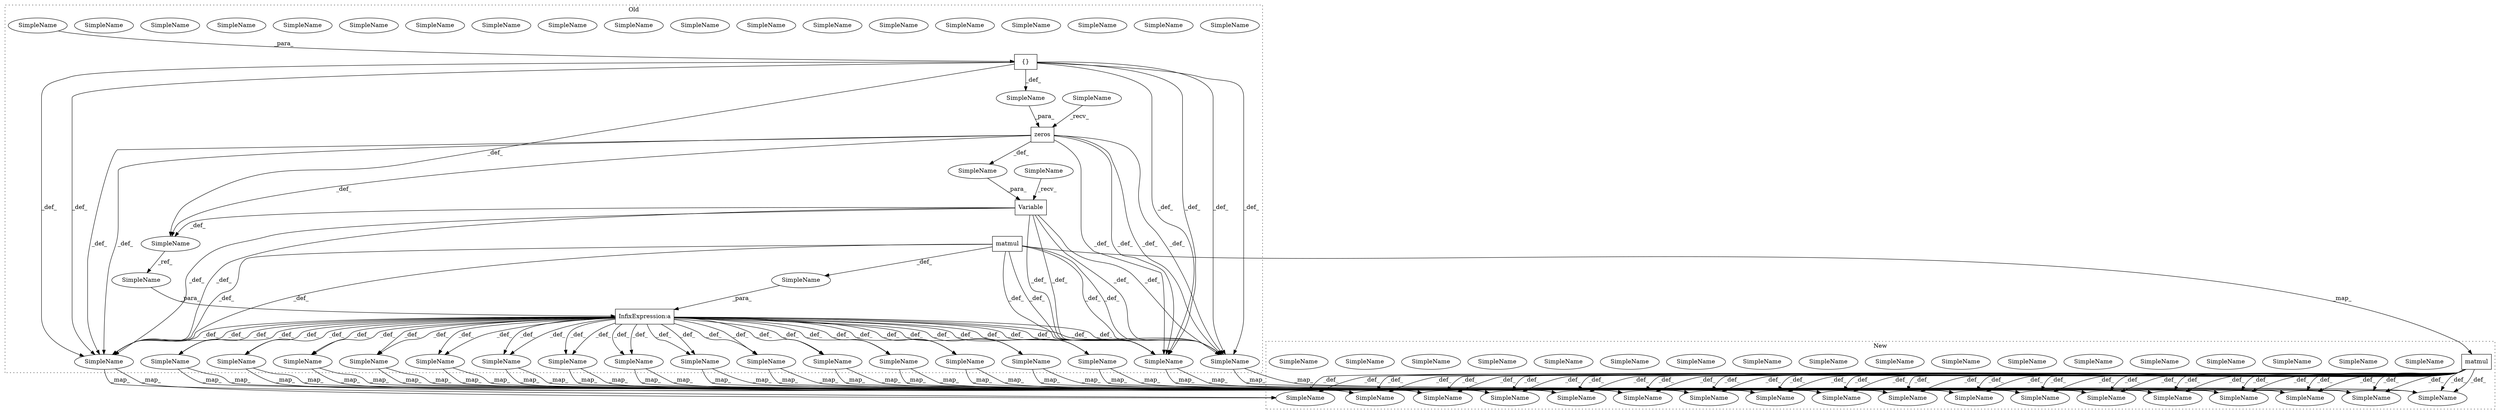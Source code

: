 digraph G {
subgraph cluster0 {
1 [label="matmul" a="32" s="3525,3543" l="7,1" shape="box"];
3 [label="SimpleName" a="42" s="3913" l="5" shape="ellipse"];
6 [label="SimpleName" a="42" s="3913" l="5" shape="ellipse"];
7 [label="SimpleName" a="42" s="3701" l="10" shape="ellipse"];
10 [label="SimpleName" a="42" s="3701" l="10" shape="ellipse"];
11 [label="SimpleName" a="42" s="5221" l="3" shape="ellipse"];
14 [label="SimpleName" a="42" s="5221" l="3" shape="ellipse"];
15 [label="SimpleName" a="42" s="3511" l="1" shape="ellipse"];
18 [label="SimpleName" a="42" s="3511" l="1" shape="ellipse"];
19 [label="SimpleName" a="42" s="3935" l="1" shape="ellipse"];
22 [label="SimpleName" a="42" s="3935" l="1" shape="ellipse"];
23 [label="SimpleName" a="42" s="4040" l="7" shape="ellipse"];
26 [label="SimpleName" a="42" s="4040" l="7" shape="ellipse"];
27 [label="SimpleName" a="42" s="3817" l="1" shape="ellipse"];
30 [label="SimpleName" a="42" s="3817" l="1" shape="ellipse"];
31 [label="SimpleName" a="42" s="4852" l="3" shape="ellipse"];
34 [label="SimpleName" a="42" s="4852" l="3" shape="ellipse"];
35 [label="SimpleName" a="42" s="3608" l="8" shape="ellipse"];
38 [label="SimpleName" a="42" s="3608" l="8" shape="ellipse"];
39 [label="SimpleName" a="42" s="4306" l="7" shape="ellipse"];
42 [label="SimpleName" a="42" s="4306" l="7" shape="ellipse"];
43 [label="SimpleName" a="42" s="4230" l="9" shape="ellipse"];
46 [label="SimpleName" a="42" s="4230" l="9" shape="ellipse"];
47 [label="SimpleName" a="42" s="3652" l="8" shape="ellipse"];
50 [label="SimpleName" a="42" s="3652" l="8" shape="ellipse"];
51 [label="SimpleName" a="42" s="4137" l="4" shape="ellipse"];
54 [label="SimpleName" a="42" s="4137" l="4" shape="ellipse"];
55 [label="SimpleName" a="42" s="3868" l="5" shape="ellipse"];
58 [label="SimpleName" a="42" s="3868" l="5" shape="ellipse"];
59 [label="SimpleName" a="42" s="3999" l="2" shape="ellipse"];
62 [label="SimpleName" a="42" s="3999" l="2" shape="ellipse"];
63 [label="{}" a="4" s="2529,2539" l="1,1" shape="box"];
64 [label="Variable" a="32" s="2494,2541" l="9,1" shape="box"];
65 [label="SimpleName" a="42" s="" l="" shape="ellipse"];
66 [label="zeros" a="32" s="2514,2540" l="6,1" shape="box"];
67 [label="SimpleName" a="42" s="" l="" shape="ellipse"];
68 [label="SimpleName" a="42" s="" l="" shape="ellipse"];
69 [label="InfixExpression:a" a="27" s="3544" l="3" shape="box"];
70 [label="SimpleName" a="42" s="2479" l="3" shape="ellipse"];
71 [label="SimpleName" a="42" s="3748" l="1" shape="ellipse"];
74 [label="SimpleName" a="42" s="3748" l="1" shape="ellipse"];
75 [label="SimpleName" a="42" s="4378" l="8" shape="ellipse"];
78 [label="SimpleName" a="42" s="4378" l="8" shape="ellipse"];
79 [label="SimpleName" a="42" s="4098" l="2" shape="ellipse"];
82 [label="SimpleName" a="42" s="4098" l="2" shape="ellipse"];
83 [label="SimpleName" a="42" s="3547" l="3" shape="ellipse"];
84 [label="SimpleName" a="42" s="2530" l="9" shape="ellipse"];
85 [label="SimpleName" a="42" s="2483" l="10" shape="ellipse"];
86 [label="SimpleName" a="42" s="2503" l="10" shape="ellipse"];
label = "Old";
style="dotted";
}
subgraph cluster1 {
2 [label="matmul" a="32" s="3442,3460" l="7,1" shape="box"];
4 [label="SimpleName" a="42" s="3823" l="5" shape="ellipse"];
5 [label="SimpleName" a="42" s="3823" l="5" shape="ellipse"];
8 [label="SimpleName" a="42" s="3611" l="10" shape="ellipse"];
9 [label="SimpleName" a="42" s="3611" l="10" shape="ellipse"];
12 [label="SimpleName" a="42" s="5131" l="3" shape="ellipse"];
13 [label="SimpleName" a="42" s="5131" l="3" shape="ellipse"];
16 [label="SimpleName" a="42" s="3429" l="1" shape="ellipse"];
17 [label="SimpleName" a="42" s="3429" l="1" shape="ellipse"];
20 [label="SimpleName" a="42" s="3845" l="1" shape="ellipse"];
21 [label="SimpleName" a="42" s="3845" l="1" shape="ellipse"];
24 [label="SimpleName" a="42" s="3950" l="7" shape="ellipse"];
25 [label="SimpleName" a="42" s="3950" l="7" shape="ellipse"];
28 [label="SimpleName" a="42" s="3727" l="1" shape="ellipse"];
29 [label="SimpleName" a="42" s="3727" l="1" shape="ellipse"];
32 [label="SimpleName" a="42" s="4762" l="3" shape="ellipse"];
33 [label="SimpleName" a="42" s="4762" l="3" shape="ellipse"];
36 [label="SimpleName" a="42" s="3518" l="8" shape="ellipse"];
37 [label="SimpleName" a="42" s="3518" l="8" shape="ellipse"];
40 [label="SimpleName" a="42" s="4216" l="7" shape="ellipse"];
41 [label="SimpleName" a="42" s="4216" l="7" shape="ellipse"];
44 [label="SimpleName" a="42" s="4140" l="9" shape="ellipse"];
45 [label="SimpleName" a="42" s="4140" l="9" shape="ellipse"];
48 [label="SimpleName" a="42" s="3562" l="8" shape="ellipse"];
49 [label="SimpleName" a="42" s="3562" l="8" shape="ellipse"];
52 [label="SimpleName" a="42" s="4047" l="4" shape="ellipse"];
53 [label="SimpleName" a="42" s="4047" l="4" shape="ellipse"];
56 [label="SimpleName" a="42" s="3778" l="5" shape="ellipse"];
57 [label="SimpleName" a="42" s="3778" l="5" shape="ellipse"];
60 [label="SimpleName" a="42" s="3909" l="2" shape="ellipse"];
61 [label="SimpleName" a="42" s="3909" l="2" shape="ellipse"];
72 [label="SimpleName" a="42" s="3658" l="1" shape="ellipse"];
73 [label="SimpleName" a="42" s="3658" l="1" shape="ellipse"];
76 [label="SimpleName" a="42" s="4288" l="8" shape="ellipse"];
77 [label="SimpleName" a="42" s="4288" l="8" shape="ellipse"];
80 [label="SimpleName" a="42" s="4008" l="2" shape="ellipse"];
81 [label="SimpleName" a="42" s="4008" l="2" shape="ellipse"];
label = "New";
style="dotted";
}
1 -> 2 [label="_map_"];
1 -> 74 [label="_def_"];
1 -> 78 [label="_def_"];
1 -> 82 [label="_def_"];
1 -> 82 [label="_def_"];
1 -> 68 [label="_def_"];
1 -> 74 [label="_def_"];
1 -> 78 [label="_def_"];
2 -> 5 [label="_def_"];
2 -> 13 [label="_def_"];
2 -> 25 [label="_def_"];
2 -> 77 [label="_def_"];
2 -> 25 [label="_def_"];
2 -> 9 [label="_def_"];
2 -> 29 [label="_def_"];
2 -> 13 [label="_def_"];
2 -> 29 [label="_def_"];
2 -> 53 [label="_def_"];
2 -> 41 [label="_def_"];
2 -> 33 [label="_def_"];
2 -> 5 [label="_def_"];
2 -> 33 [label="_def_"];
2 -> 37 [label="_def_"];
2 -> 61 [label="_def_"];
2 -> 49 [label="_def_"];
2 -> 41 [label="_def_"];
2 -> 61 [label="_def_"];
2 -> 57 [label="_def_"];
2 -> 45 [label="_def_"];
2 -> 53 [label="_def_"];
2 -> 37 [label="_def_"];
2 -> 57 [label="_def_"];
2 -> 21 [label="_def_"];
2 -> 73 [label="_def_"];
2 -> 17 [label="_def_"];
2 -> 77 [label="_def_"];
2 -> 81 [label="_def_"];
2 -> 73 [label="_def_"];
2 -> 17 [label="_def_"];
2 -> 21 [label="_def_"];
2 -> 49 [label="_def_"];
2 -> 9 [label="_def_"];
2 -> 45 [label="_def_"];
2 -> 81 [label="_def_"];
6 -> 5 [label="_map_"];
6 -> 5 [label="_map_"];
10 -> 9 [label="_map_"];
10 -> 9 [label="_map_"];
14 -> 13 [label="_map_"];
14 -> 13 [label="_map_"];
18 -> 17 [label="_map_"];
18 -> 17 [label="_map_"];
22 -> 21 [label="_map_"];
22 -> 21 [label="_map_"];
26 -> 25 [label="_map_"];
26 -> 25 [label="_map_"];
30 -> 29 [label="_map_"];
30 -> 29 [label="_map_"];
34 -> 33 [label="_map_"];
34 -> 33 [label="_map_"];
38 -> 37 [label="_map_"];
38 -> 37 [label="_map_"];
42 -> 41 [label="_map_"];
42 -> 41 [label="_map_"];
46 -> 45 [label="_map_"];
46 -> 45 [label="_map_"];
50 -> 49 [label="_map_"];
50 -> 49 [label="_map_"];
54 -> 53 [label="_map_"];
54 -> 53 [label="_map_"];
58 -> 57 [label="_map_"];
58 -> 57 [label="_map_"];
62 -> 61 [label="_map_"];
62 -> 61 [label="_map_"];
63 -> 82 [label="_def_"];
63 -> 74 [label="_def_"];
63 -> 74 [label="_def_"];
63 -> 70 [label="_def_"];
63 -> 82 [label="_def_"];
63 -> 78 [label="_def_"];
63 -> 78 [label="_def_"];
63 -> 67 [label="_def_"];
64 -> 74 [label="_def_"];
64 -> 78 [label="_def_"];
64 -> 82 [label="_def_"];
64 -> 82 [label="_def_"];
64 -> 74 [label="_def_"];
64 -> 70 [label="_def_"];
64 -> 78 [label="_def_"];
65 -> 64 [label="_para_"];
66 -> 70 [label="_def_"];
66 -> 65 [label="_def_"];
66 -> 82 [label="_def_"];
66 -> 82 [label="_def_"];
66 -> 74 [label="_def_"];
66 -> 78 [label="_def_"];
66 -> 74 [label="_def_"];
66 -> 78 [label="_def_"];
67 -> 66 [label="_para_"];
68 -> 69 [label="_para_"];
69 -> 26 [label="_def_"];
69 -> 14 [label="_def_"];
69 -> 50 [label="_def_"];
69 -> 30 [label="_def_"];
69 -> 54 [label="_def_"];
69 -> 78 [label="_def_"];
69 -> 18 [label="_def_"];
69 -> 38 [label="_def_"];
69 -> 14 [label="_def_"];
69 -> 18 [label="_def_"];
69 -> 22 [label="_def_"];
69 -> 10 [label="_def_"];
69 -> 26 [label="_def_"];
69 -> 38 [label="_def_"];
69 -> 62 [label="_def_"];
69 -> 50 [label="_def_"];
69 -> 54 [label="_def_"];
69 -> 78 [label="_def_"];
69 -> 46 [label="_def_"];
69 -> 74 [label="_def_"];
69 -> 34 [label="_def_"];
69 -> 42 [label="_def_"];
69 -> 6 [label="_def_"];
69 -> 6 [label="_def_"];
69 -> 82 [label="_def_"];
69 -> 58 [label="_def_"];
69 -> 42 [label="_def_"];
69 -> 34 [label="_def_"];
69 -> 46 [label="_def_"];
69 -> 74 [label="_def_"];
69 -> 30 [label="_def_"];
69 -> 22 [label="_def_"];
69 -> 82 [label="_def_"];
69 -> 10 [label="_def_"];
69 -> 62 [label="_def_"];
69 -> 58 [label="_def_"];
70 -> 83 [label="_ref_"];
74 -> 73 [label="_map_"];
74 -> 73 [label="_map_"];
78 -> 77 [label="_map_"];
78 -> 77 [label="_map_"];
82 -> 81 [label="_map_"];
82 -> 81 [label="_map_"];
83 -> 69 [label="_para_"];
84 -> 63 [label="_para_"];
85 -> 64 [label="_recv_"];
86 -> 66 [label="_recv_"];
}